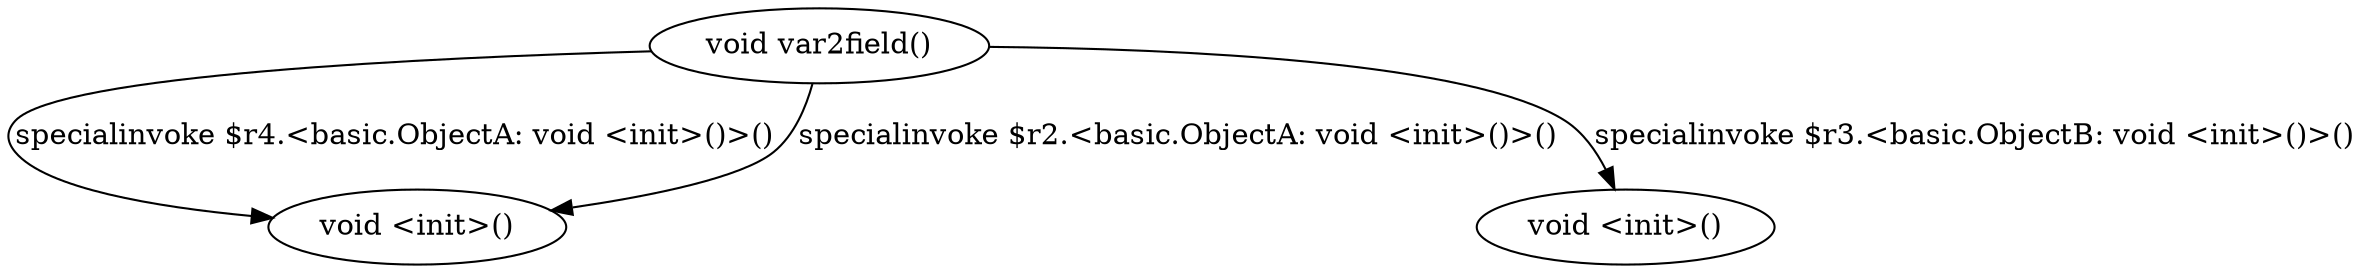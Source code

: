 digraph g {
1[label="void <init>()"]
0[label="void var2field()"]
2[label="void <init>()"]
0->1[label="specialinvoke $r4.<basic.ObjectA: void <init>()>()"]
0->1[label="specialinvoke $r2.<basic.ObjectA: void <init>()>()"]
0->2[label="specialinvoke $r3.<basic.ObjectB: void <init>()>()"]
}